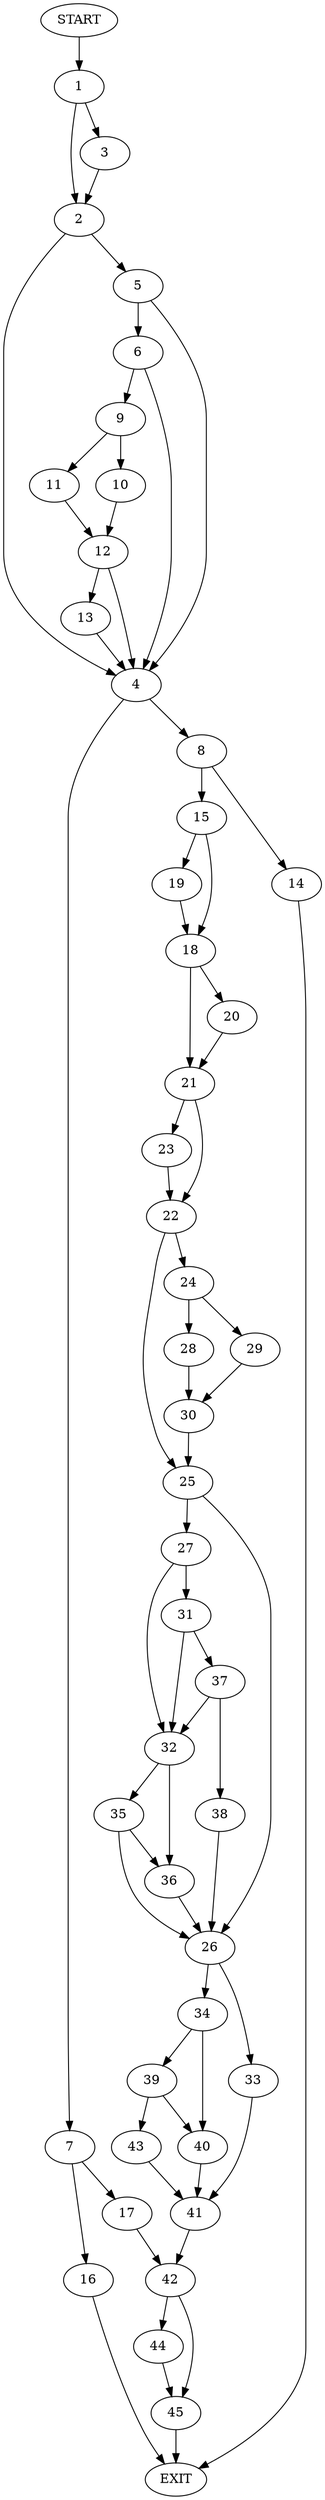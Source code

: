 digraph {
0 [label="START"]
46 [label="EXIT"]
0 -> 1
1 -> 2
1 -> 3
2 -> 4
2 -> 5
3 -> 2
5 -> 6
5 -> 4
4 -> 7
4 -> 8
6 -> 9
6 -> 4
9 -> 10
9 -> 11
11 -> 12
10 -> 12
12 -> 13
12 -> 4
13 -> 4
8 -> 14
8 -> 15
7 -> 16
7 -> 17
14 -> 46
15 -> 18
15 -> 19
18 -> 20
18 -> 21
19 -> 18
20 -> 21
21 -> 22
21 -> 23
23 -> 22
22 -> 24
22 -> 25
25 -> 26
25 -> 27
24 -> 28
24 -> 29
28 -> 30
29 -> 30
30 -> 25
27 -> 31
27 -> 32
26 -> 33
26 -> 34
32 -> 35
32 -> 36
31 -> 37
31 -> 32
37 -> 38
37 -> 32
38 -> 26
36 -> 26
35 -> 26
35 -> 36
34 -> 39
34 -> 40
33 -> 41
41 -> 42
39 -> 40
39 -> 43
40 -> 41
43 -> 41
42 -> 44
42 -> 45
17 -> 42
16 -> 46
45 -> 46
44 -> 45
}
